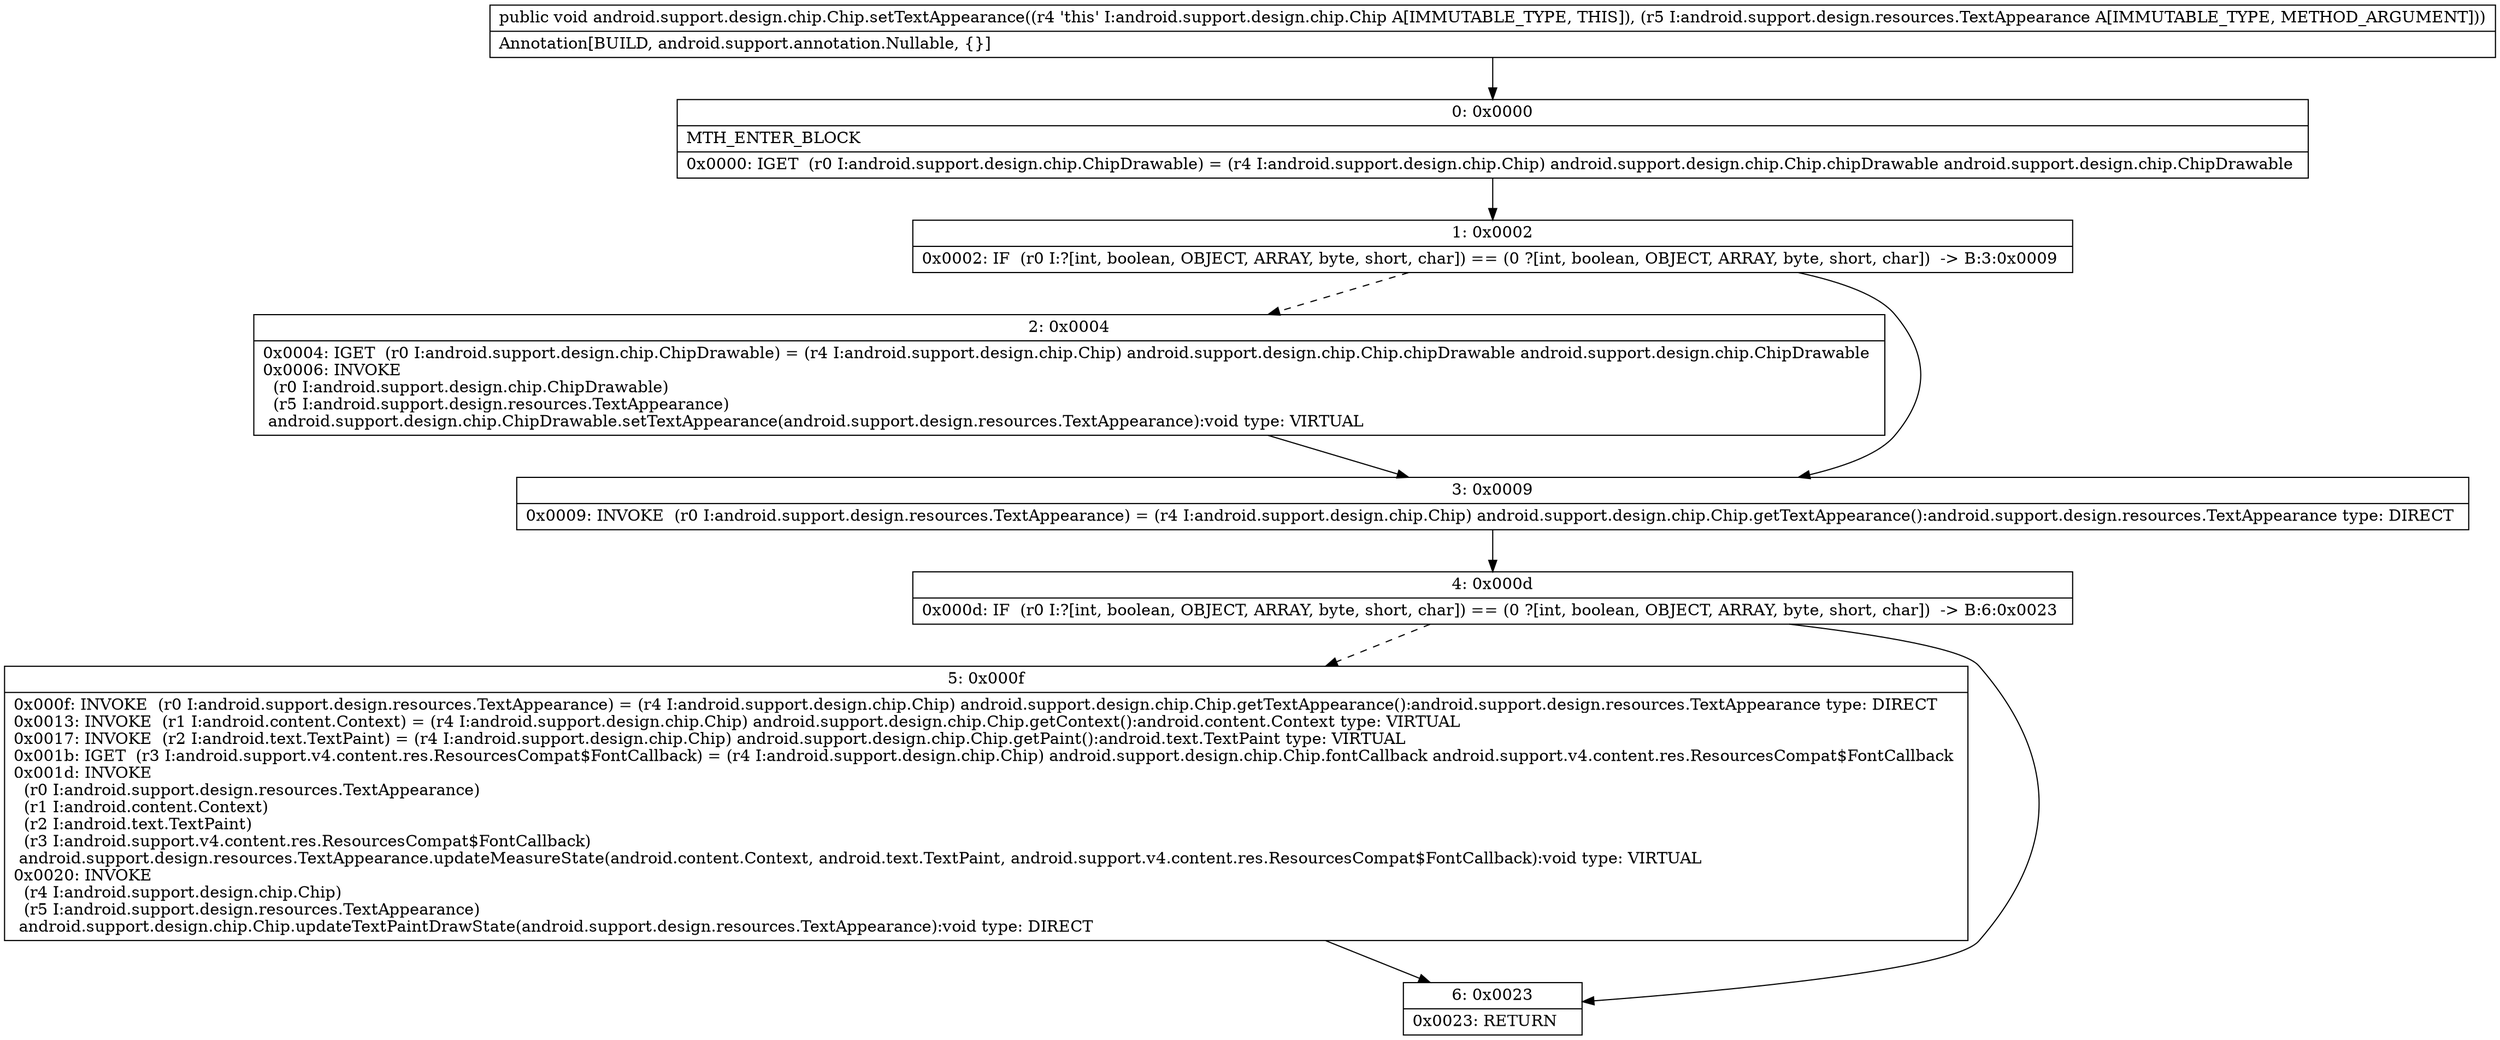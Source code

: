 digraph "CFG forandroid.support.design.chip.Chip.setTextAppearance(Landroid\/support\/design\/resources\/TextAppearance;)V" {
Node_0 [shape=record,label="{0\:\ 0x0000|MTH_ENTER_BLOCK\l|0x0000: IGET  (r0 I:android.support.design.chip.ChipDrawable) = (r4 I:android.support.design.chip.Chip) android.support.design.chip.Chip.chipDrawable android.support.design.chip.ChipDrawable \l}"];
Node_1 [shape=record,label="{1\:\ 0x0002|0x0002: IF  (r0 I:?[int, boolean, OBJECT, ARRAY, byte, short, char]) == (0 ?[int, boolean, OBJECT, ARRAY, byte, short, char])  \-\> B:3:0x0009 \l}"];
Node_2 [shape=record,label="{2\:\ 0x0004|0x0004: IGET  (r0 I:android.support.design.chip.ChipDrawable) = (r4 I:android.support.design.chip.Chip) android.support.design.chip.Chip.chipDrawable android.support.design.chip.ChipDrawable \l0x0006: INVOKE  \l  (r0 I:android.support.design.chip.ChipDrawable)\l  (r5 I:android.support.design.resources.TextAppearance)\l android.support.design.chip.ChipDrawable.setTextAppearance(android.support.design.resources.TextAppearance):void type: VIRTUAL \l}"];
Node_3 [shape=record,label="{3\:\ 0x0009|0x0009: INVOKE  (r0 I:android.support.design.resources.TextAppearance) = (r4 I:android.support.design.chip.Chip) android.support.design.chip.Chip.getTextAppearance():android.support.design.resources.TextAppearance type: DIRECT \l}"];
Node_4 [shape=record,label="{4\:\ 0x000d|0x000d: IF  (r0 I:?[int, boolean, OBJECT, ARRAY, byte, short, char]) == (0 ?[int, boolean, OBJECT, ARRAY, byte, short, char])  \-\> B:6:0x0023 \l}"];
Node_5 [shape=record,label="{5\:\ 0x000f|0x000f: INVOKE  (r0 I:android.support.design.resources.TextAppearance) = (r4 I:android.support.design.chip.Chip) android.support.design.chip.Chip.getTextAppearance():android.support.design.resources.TextAppearance type: DIRECT \l0x0013: INVOKE  (r1 I:android.content.Context) = (r4 I:android.support.design.chip.Chip) android.support.design.chip.Chip.getContext():android.content.Context type: VIRTUAL \l0x0017: INVOKE  (r2 I:android.text.TextPaint) = (r4 I:android.support.design.chip.Chip) android.support.design.chip.Chip.getPaint():android.text.TextPaint type: VIRTUAL \l0x001b: IGET  (r3 I:android.support.v4.content.res.ResourcesCompat$FontCallback) = (r4 I:android.support.design.chip.Chip) android.support.design.chip.Chip.fontCallback android.support.v4.content.res.ResourcesCompat$FontCallback \l0x001d: INVOKE  \l  (r0 I:android.support.design.resources.TextAppearance)\l  (r1 I:android.content.Context)\l  (r2 I:android.text.TextPaint)\l  (r3 I:android.support.v4.content.res.ResourcesCompat$FontCallback)\l android.support.design.resources.TextAppearance.updateMeasureState(android.content.Context, android.text.TextPaint, android.support.v4.content.res.ResourcesCompat$FontCallback):void type: VIRTUAL \l0x0020: INVOKE  \l  (r4 I:android.support.design.chip.Chip)\l  (r5 I:android.support.design.resources.TextAppearance)\l android.support.design.chip.Chip.updateTextPaintDrawState(android.support.design.resources.TextAppearance):void type: DIRECT \l}"];
Node_6 [shape=record,label="{6\:\ 0x0023|0x0023: RETURN   \l}"];
MethodNode[shape=record,label="{public void android.support.design.chip.Chip.setTextAppearance((r4 'this' I:android.support.design.chip.Chip A[IMMUTABLE_TYPE, THIS]), (r5 I:android.support.design.resources.TextAppearance A[IMMUTABLE_TYPE, METHOD_ARGUMENT]))  | Annotation[BUILD, android.support.annotation.Nullable, \{\}]\l}"];
MethodNode -> Node_0;
Node_0 -> Node_1;
Node_1 -> Node_2[style=dashed];
Node_1 -> Node_3;
Node_2 -> Node_3;
Node_3 -> Node_4;
Node_4 -> Node_5[style=dashed];
Node_4 -> Node_6;
Node_5 -> Node_6;
}

